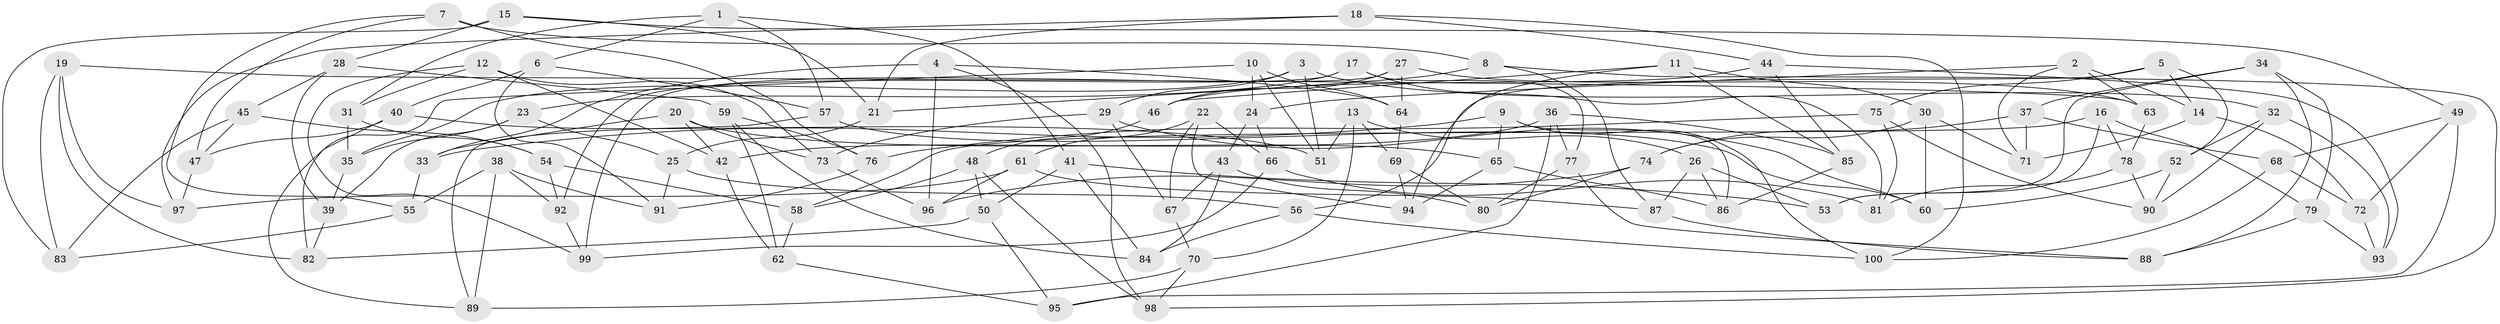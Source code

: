 // coarse degree distribution, {6: 0.5423728813559322, 5: 0.13559322033898305, 4: 0.288135593220339, 3: 0.03389830508474576}
// Generated by graph-tools (version 1.1) at 2025/42/03/06/25 10:42:24]
// undirected, 100 vertices, 200 edges
graph export_dot {
graph [start="1"]
  node [color=gray90,style=filled];
  1;
  2;
  3;
  4;
  5;
  6;
  7;
  8;
  9;
  10;
  11;
  12;
  13;
  14;
  15;
  16;
  17;
  18;
  19;
  20;
  21;
  22;
  23;
  24;
  25;
  26;
  27;
  28;
  29;
  30;
  31;
  32;
  33;
  34;
  35;
  36;
  37;
  38;
  39;
  40;
  41;
  42;
  43;
  44;
  45;
  46;
  47;
  48;
  49;
  50;
  51;
  52;
  53;
  54;
  55;
  56;
  57;
  58;
  59;
  60;
  61;
  62;
  63;
  64;
  65;
  66;
  67;
  68;
  69;
  70;
  71;
  72;
  73;
  74;
  75;
  76;
  77;
  78;
  79;
  80;
  81;
  82;
  83;
  84;
  85;
  86;
  87;
  88;
  89;
  90;
  91;
  92;
  93;
  94;
  95;
  96;
  97;
  98;
  99;
  100;
  1 -- 57;
  1 -- 41;
  1 -- 6;
  1 -- 31;
  2 -- 14;
  2 -- 63;
  2 -- 24;
  2 -- 71;
  3 -- 35;
  3 -- 51;
  3 -- 29;
  3 -- 32;
  4 -- 64;
  4 -- 33;
  4 -- 98;
  4 -- 96;
  5 -- 56;
  5 -- 75;
  5 -- 14;
  5 -- 52;
  6 -- 91;
  6 -- 40;
  6 -- 57;
  7 -- 8;
  7 -- 47;
  7 -- 55;
  7 -- 76;
  8 -- 87;
  8 -- 21;
  8 -- 98;
  9 -- 86;
  9 -- 33;
  9 -- 65;
  9 -- 100;
  10 -- 89;
  10 -- 64;
  10 -- 24;
  10 -- 51;
  11 -- 46;
  11 -- 30;
  11 -- 85;
  11 -- 94;
  12 -- 42;
  12 -- 73;
  12 -- 99;
  12 -- 31;
  13 -- 51;
  13 -- 70;
  13 -- 69;
  13 -- 26;
  14 -- 71;
  14 -- 72;
  15 -- 21;
  15 -- 28;
  15 -- 49;
  15 -- 83;
  16 -- 53;
  16 -- 79;
  16 -- 58;
  16 -- 78;
  17 -- 23;
  17 -- 92;
  17 -- 81;
  17 -- 77;
  18 -- 100;
  18 -- 21;
  18 -- 44;
  18 -- 97;
  19 -- 83;
  19 -- 82;
  19 -- 97;
  19 -- 63;
  20 -- 33;
  20 -- 42;
  20 -- 65;
  20 -- 73;
  21 -- 25;
  22 -- 61;
  22 -- 67;
  22 -- 94;
  22 -- 66;
  23 -- 35;
  23 -- 25;
  23 -- 39;
  24 -- 66;
  24 -- 43;
  25 -- 56;
  25 -- 91;
  26 -- 86;
  26 -- 53;
  26 -- 87;
  27 -- 63;
  27 -- 64;
  27 -- 99;
  27 -- 46;
  28 -- 45;
  28 -- 39;
  28 -- 59;
  29 -- 67;
  29 -- 60;
  29 -- 73;
  30 -- 74;
  30 -- 71;
  30 -- 60;
  31 -- 35;
  31 -- 54;
  32 -- 93;
  32 -- 52;
  32 -- 90;
  33 -- 55;
  34 -- 37;
  34 -- 53;
  34 -- 79;
  34 -- 88;
  35 -- 39;
  36 -- 85;
  36 -- 42;
  36 -- 95;
  36 -- 77;
  37 -- 71;
  37 -- 68;
  37 -- 74;
  38 -- 89;
  38 -- 55;
  38 -- 91;
  38 -- 92;
  39 -- 82;
  40 -- 82;
  40 -- 51;
  40 -- 47;
  41 -- 84;
  41 -- 53;
  41 -- 50;
  42 -- 62;
  43 -- 84;
  43 -- 67;
  43 -- 80;
  44 -- 85;
  44 -- 93;
  44 -- 46;
  45 -- 83;
  45 -- 47;
  45 -- 54;
  46 -- 48;
  47 -- 97;
  48 -- 50;
  48 -- 98;
  48 -- 58;
  49 -- 68;
  49 -- 95;
  49 -- 72;
  50 -- 82;
  50 -- 95;
  52 -- 60;
  52 -- 90;
  54 -- 92;
  54 -- 58;
  55 -- 83;
  56 -- 100;
  56 -- 84;
  57 -- 60;
  57 -- 89;
  58 -- 62;
  59 -- 62;
  59 -- 84;
  59 -- 76;
  61 -- 96;
  61 -- 87;
  61 -- 97;
  62 -- 95;
  63 -- 78;
  64 -- 69;
  65 -- 86;
  65 -- 94;
  66 -- 81;
  66 -- 99;
  67 -- 70;
  68 -- 100;
  68 -- 72;
  69 -- 94;
  69 -- 80;
  70 -- 98;
  70 -- 89;
  72 -- 93;
  73 -- 96;
  74 -- 80;
  74 -- 96;
  75 -- 76;
  75 -- 90;
  75 -- 81;
  76 -- 91;
  77 -- 88;
  77 -- 80;
  78 -- 90;
  78 -- 81;
  79 -- 93;
  79 -- 88;
  85 -- 86;
  87 -- 88;
  92 -- 99;
}
